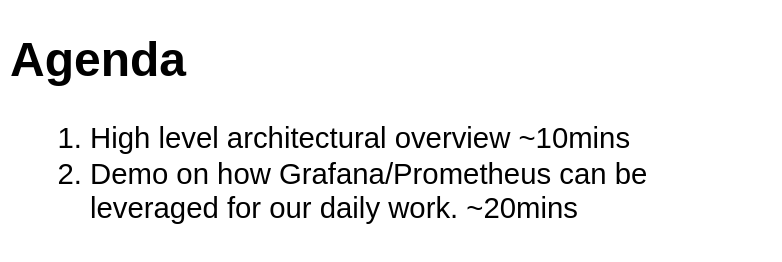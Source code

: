 <mxfile version="22.0.4" type="github">
  <diagram name="Page-1" id="PrLraV4nolaUie2tSP1I">
    <mxGraphModel dx="1213" dy="660" grid="1" gridSize="10" guides="1" tooltips="1" connect="1" arrows="1" fold="1" page="1" pageScale="1" pageWidth="827" pageHeight="1169" math="0" shadow="0">
      <root>
        <mxCell id="0" />
        <mxCell id="1" parent="0" />
        <mxCell id="1Q2wvnWdAWVF9PDVe3Z6-2" value="&lt;h1&gt;Agenda&lt;/h1&gt;&lt;ol style=&quot;margin-bottom: 0cm; padding-inline-start: 2.5em; caret-color: rgb(0, 0, 0); margin-top: 0cm; font-size: 16px; font-family: Calibri;&quot; type=&quot;1&quot; start=&quot;1&quot;&gt;&lt;li style=&quot;margin: 0cm; font-size: 11pt; font-family: Calibri, sans-serif;&quot; class=&quot;MsoListParagraph&quot;&gt;High level architectural overview ~10mins&lt;/li&gt;&lt;li style=&quot;margin: 0cm; font-size: 11pt; font-family: Calibri, sans-serif;&quot; class=&quot;MsoListParagraph&quot;&gt;&lt;span lang=&quot;EN-US&quot;&gt;Demo on how Grafana/Prometheus can be leveraged for our daily work. ~20mins&lt;/span&gt;&lt;/li&gt;&lt;/ol&gt;" style="text;html=1;strokeColor=none;fillColor=none;spacing=5;spacingTop=-20;whiteSpace=wrap;overflow=hidden;rounded=0;" vertex="1" parent="1">
          <mxGeometry x="30" y="30" width="390" height="120" as="geometry" />
        </mxCell>
      </root>
    </mxGraphModel>
  </diagram>
</mxfile>
